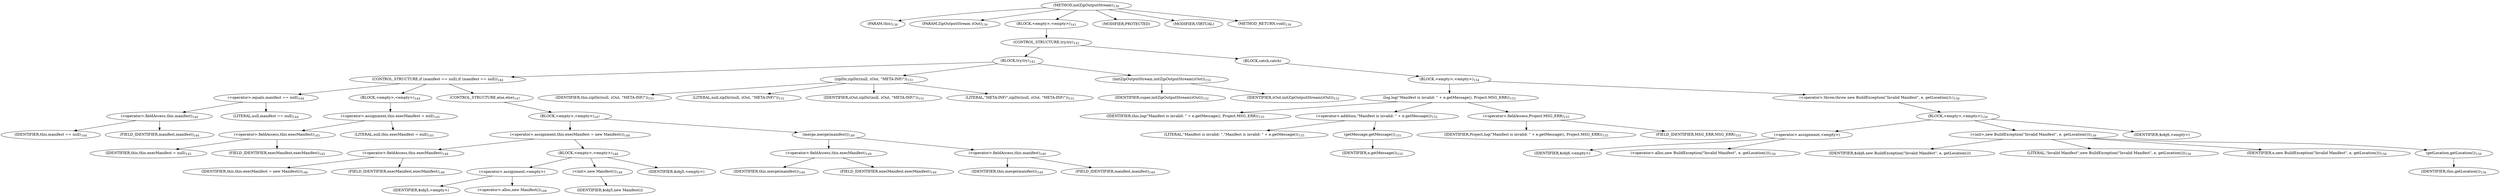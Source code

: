 digraph "initZipOutputStream" {  
"254" [label = <(METHOD,initZipOutputStream)<SUB>139</SUB>> ]
"19" [label = <(PARAM,this)<SUB>139</SUB>> ]
"255" [label = <(PARAM,ZipOutputStream zOut)<SUB>139</SUB>> ]
"256" [label = <(BLOCK,&lt;empty&gt;,&lt;empty&gt;)<SUB>141</SUB>> ]
"257" [label = <(CONTROL_STRUCTURE,try,try)<SUB>142</SUB>> ]
"258" [label = <(BLOCK,try,try)<SUB>142</SUB>> ]
"259" [label = <(CONTROL_STRUCTURE,if (manifest == null),if (manifest == null))<SUB>144</SUB>> ]
"260" [label = <(&lt;operator&gt;.equals,manifest == null)<SUB>144</SUB>> ]
"261" [label = <(&lt;operator&gt;.fieldAccess,this.manifest)<SUB>144</SUB>> ]
"262" [label = <(IDENTIFIER,this,manifest == null)<SUB>144</SUB>> ]
"263" [label = <(FIELD_IDENTIFIER,manifest,manifest)<SUB>144</SUB>> ]
"264" [label = <(LITERAL,null,manifest == null)<SUB>144</SUB>> ]
"265" [label = <(BLOCK,&lt;empty&gt;,&lt;empty&gt;)<SUB>144</SUB>> ]
"266" [label = <(&lt;operator&gt;.assignment,this.execManifest = null)<SUB>145</SUB>> ]
"267" [label = <(&lt;operator&gt;.fieldAccess,this.execManifest)<SUB>145</SUB>> ]
"268" [label = <(IDENTIFIER,this,this.execManifest = null)<SUB>145</SUB>> ]
"269" [label = <(FIELD_IDENTIFIER,execManifest,execManifest)<SUB>145</SUB>> ]
"270" [label = <(LITERAL,null,this.execManifest = null)<SUB>145</SUB>> ]
"271" [label = <(CONTROL_STRUCTURE,else,else)<SUB>147</SUB>> ]
"272" [label = <(BLOCK,&lt;empty&gt;,&lt;empty&gt;)<SUB>147</SUB>> ]
"273" [label = <(&lt;operator&gt;.assignment,this.execManifest = new Manifest())<SUB>148</SUB>> ]
"274" [label = <(&lt;operator&gt;.fieldAccess,this.execManifest)<SUB>148</SUB>> ]
"275" [label = <(IDENTIFIER,this,this.execManifest = new Manifest())<SUB>148</SUB>> ]
"276" [label = <(FIELD_IDENTIFIER,execManifest,execManifest)<SUB>148</SUB>> ]
"277" [label = <(BLOCK,&lt;empty&gt;,&lt;empty&gt;)<SUB>148</SUB>> ]
"278" [label = <(&lt;operator&gt;.assignment,&lt;empty&gt;)> ]
"279" [label = <(IDENTIFIER,$obj5,&lt;empty&gt;)> ]
"280" [label = <(&lt;operator&gt;.alloc,new Manifest())<SUB>148</SUB>> ]
"281" [label = <(&lt;init&gt;,new Manifest())<SUB>148</SUB>> ]
"282" [label = <(IDENTIFIER,$obj5,new Manifest())> ]
"283" [label = <(IDENTIFIER,$obj5,&lt;empty&gt;)> ]
"284" [label = <(merge,merge(manifest))<SUB>149</SUB>> ]
"285" [label = <(&lt;operator&gt;.fieldAccess,this.execManifest)<SUB>149</SUB>> ]
"286" [label = <(IDENTIFIER,this,merge(manifest))<SUB>149</SUB>> ]
"287" [label = <(FIELD_IDENTIFIER,execManifest,execManifest)<SUB>149</SUB>> ]
"288" [label = <(&lt;operator&gt;.fieldAccess,this.manifest)<SUB>149</SUB>> ]
"289" [label = <(IDENTIFIER,this,merge(manifest))<SUB>149</SUB>> ]
"290" [label = <(FIELD_IDENTIFIER,manifest,manifest)<SUB>149</SUB>> ]
"291" [label = <(zipDir,zipDir(null, zOut, &quot;META-INF/&quot;))<SUB>151</SUB>> ]
"18" [label = <(IDENTIFIER,this,zipDir(null, zOut, &quot;META-INF/&quot;))<SUB>151</SUB>> ]
"292" [label = <(LITERAL,null,zipDir(null, zOut, &quot;META-INF/&quot;))<SUB>151</SUB>> ]
"293" [label = <(IDENTIFIER,zOut,zipDir(null, zOut, &quot;META-INF/&quot;))<SUB>151</SUB>> ]
"294" [label = <(LITERAL,&quot;META-INF/&quot;,zipDir(null, zOut, &quot;META-INF/&quot;))<SUB>151</SUB>> ]
"295" [label = <(initZipOutputStream,initZipOutputStream(zOut))<SUB>152</SUB>> ]
"296" [label = <(IDENTIFIER,super,initZipOutputStream(zOut))<SUB>152</SUB>> ]
"297" [label = <(IDENTIFIER,zOut,initZipOutputStream(zOut))<SUB>152</SUB>> ]
"298" [label = <(BLOCK,catch,catch)> ]
"299" [label = <(BLOCK,&lt;empty&gt;,&lt;empty&gt;)<SUB>154</SUB>> ]
"300" [label = <(log,log(&quot;Manifest is invalid: &quot; + e.getMessage(), Project.MSG_ERR))<SUB>155</SUB>> ]
"20" [label = <(IDENTIFIER,this,log(&quot;Manifest is invalid: &quot; + e.getMessage(), Project.MSG_ERR))<SUB>155</SUB>> ]
"301" [label = <(&lt;operator&gt;.addition,&quot;Manifest is invalid: &quot; + e.getMessage())<SUB>155</SUB>> ]
"302" [label = <(LITERAL,&quot;Manifest is invalid: &quot;,&quot;Manifest is invalid: &quot; + e.getMessage())<SUB>155</SUB>> ]
"303" [label = <(getMessage,getMessage())<SUB>155</SUB>> ]
"304" [label = <(IDENTIFIER,e,getMessage())<SUB>155</SUB>> ]
"305" [label = <(&lt;operator&gt;.fieldAccess,Project.MSG_ERR)<SUB>155</SUB>> ]
"306" [label = <(IDENTIFIER,Project,log(&quot;Manifest is invalid: &quot; + e.getMessage(), Project.MSG_ERR))<SUB>155</SUB>> ]
"307" [label = <(FIELD_IDENTIFIER,MSG_ERR,MSG_ERR)<SUB>155</SUB>> ]
"308" [label = <(&lt;operator&gt;.throw,throw new BuildException(&quot;Invalid Manifest&quot;, e, getLocation());)<SUB>156</SUB>> ]
"309" [label = <(BLOCK,&lt;empty&gt;,&lt;empty&gt;)<SUB>156</SUB>> ]
"310" [label = <(&lt;operator&gt;.assignment,&lt;empty&gt;)> ]
"311" [label = <(IDENTIFIER,$obj6,&lt;empty&gt;)> ]
"312" [label = <(&lt;operator&gt;.alloc,new BuildException(&quot;Invalid Manifest&quot;, e, getLocation()))<SUB>156</SUB>> ]
"313" [label = <(&lt;init&gt;,new BuildException(&quot;Invalid Manifest&quot;, e, getLocation()))<SUB>156</SUB>> ]
"314" [label = <(IDENTIFIER,$obj6,new BuildException(&quot;Invalid Manifest&quot;, e, getLocation()))> ]
"315" [label = <(LITERAL,&quot;Invalid Manifest&quot;,new BuildException(&quot;Invalid Manifest&quot;, e, getLocation()))<SUB>156</SUB>> ]
"316" [label = <(IDENTIFIER,e,new BuildException(&quot;Invalid Manifest&quot;, e, getLocation()))<SUB>156</SUB>> ]
"317" [label = <(getLocation,getLocation())<SUB>156</SUB>> ]
"21" [label = <(IDENTIFIER,this,getLocation())<SUB>156</SUB>> ]
"318" [label = <(IDENTIFIER,$obj6,&lt;empty&gt;)> ]
"319" [label = <(MODIFIER,PROTECTED)> ]
"320" [label = <(MODIFIER,VIRTUAL)> ]
"321" [label = <(METHOD_RETURN,void)<SUB>139</SUB>> ]
  "254" -> "19" 
  "254" -> "255" 
  "254" -> "256" 
  "254" -> "319" 
  "254" -> "320" 
  "254" -> "321" 
  "256" -> "257" 
  "257" -> "258" 
  "257" -> "298" 
  "258" -> "259" 
  "258" -> "291" 
  "258" -> "295" 
  "259" -> "260" 
  "259" -> "265" 
  "259" -> "271" 
  "260" -> "261" 
  "260" -> "264" 
  "261" -> "262" 
  "261" -> "263" 
  "265" -> "266" 
  "266" -> "267" 
  "266" -> "270" 
  "267" -> "268" 
  "267" -> "269" 
  "271" -> "272" 
  "272" -> "273" 
  "272" -> "284" 
  "273" -> "274" 
  "273" -> "277" 
  "274" -> "275" 
  "274" -> "276" 
  "277" -> "278" 
  "277" -> "281" 
  "277" -> "283" 
  "278" -> "279" 
  "278" -> "280" 
  "281" -> "282" 
  "284" -> "285" 
  "284" -> "288" 
  "285" -> "286" 
  "285" -> "287" 
  "288" -> "289" 
  "288" -> "290" 
  "291" -> "18" 
  "291" -> "292" 
  "291" -> "293" 
  "291" -> "294" 
  "295" -> "296" 
  "295" -> "297" 
  "298" -> "299" 
  "299" -> "300" 
  "299" -> "308" 
  "300" -> "20" 
  "300" -> "301" 
  "300" -> "305" 
  "301" -> "302" 
  "301" -> "303" 
  "303" -> "304" 
  "305" -> "306" 
  "305" -> "307" 
  "308" -> "309" 
  "309" -> "310" 
  "309" -> "313" 
  "309" -> "318" 
  "310" -> "311" 
  "310" -> "312" 
  "313" -> "314" 
  "313" -> "315" 
  "313" -> "316" 
  "313" -> "317" 
  "317" -> "21" 
}
